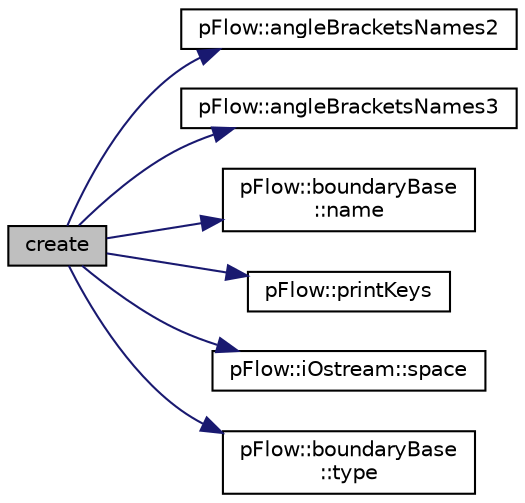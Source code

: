 digraph "create"
{
 // LATEX_PDF_SIZE
  edge [fontname="Helvetica",fontsize="10",labelfontname="Helvetica",labelfontsize="10"];
  node [fontname="Helvetica",fontsize="10",shape=record];
  rankdir="LR";
  Node1 [label="create",height=0.2,width=0.4,color="black", fillcolor="grey75", style="filled", fontcolor="black",tooltip=" "];
  Node1 -> Node2 [color="midnightblue",fontsize="10",style="solid",fontname="Helvetica"];
  Node2 [label="pFlow::angleBracketsNames2",height=0.2,width=0.4,color="black", fillcolor="white", style="filled",URL="$namespacepFlow.html#afe403b837013166b7f41881dded792a8",tooltip="Output base<w1,w2>"];
  Node1 -> Node3 [color="midnightblue",fontsize="10",style="solid",fontname="Helvetica"];
  Node3 [label="pFlow::angleBracketsNames3",height=0.2,width=0.4,color="black", fillcolor="white", style="filled",URL="$namespacepFlow.html#a5604622b0a1df3bcc1b8b872c0b9d5fa",tooltip="Output base<w1,sw2,w3>"];
  Node1 -> Node4 [color="midnightblue",fontsize="10",style="solid",fontname="Helvetica"];
  Node4 [label="pFlow::boundaryBase\l::name",height=0.2,width=0.4,color="black", fillcolor="white", style="filled",URL="$classpFlow_1_1boundaryBase.html#acc80e00a8ac919288fb55bd14cc88bf6",tooltip=" "];
  Node1 -> Node5 [color="midnightblue",fontsize="10",style="solid",fontname="Helvetica"];
  Node5 [label="pFlow::printKeys",height=0.2,width=0.4,color="black", fillcolor="white", style="filled",URL="$namespacepFlow.html#a9c4454c5f18c8245eaaebf2b4832eab0",tooltip=" "];
  Node1 -> Node6 [color="midnightblue",fontsize="10",style="solid",fontname="Helvetica"];
  Node6 [label="pFlow::iOstream::space",height=0.2,width=0.4,color="black", fillcolor="white", style="filled",URL="$classpFlow_1_1iOstream.html#adab69c3b447db5491b3b7e2a6e1c39a7",tooltip="Write space to stream."];
  Node1 -> Node7 [color="midnightblue",fontsize="10",style="solid",fontname="Helvetica"];
  Node7 [label="pFlow::boundaryBase\l::type",height=0.2,width=0.4,color="black", fillcolor="white", style="filled",URL="$classpFlow_1_1boundaryBase.html#a555f47c17753ffb94e63cd741702a1ab",tooltip=" "];
}
